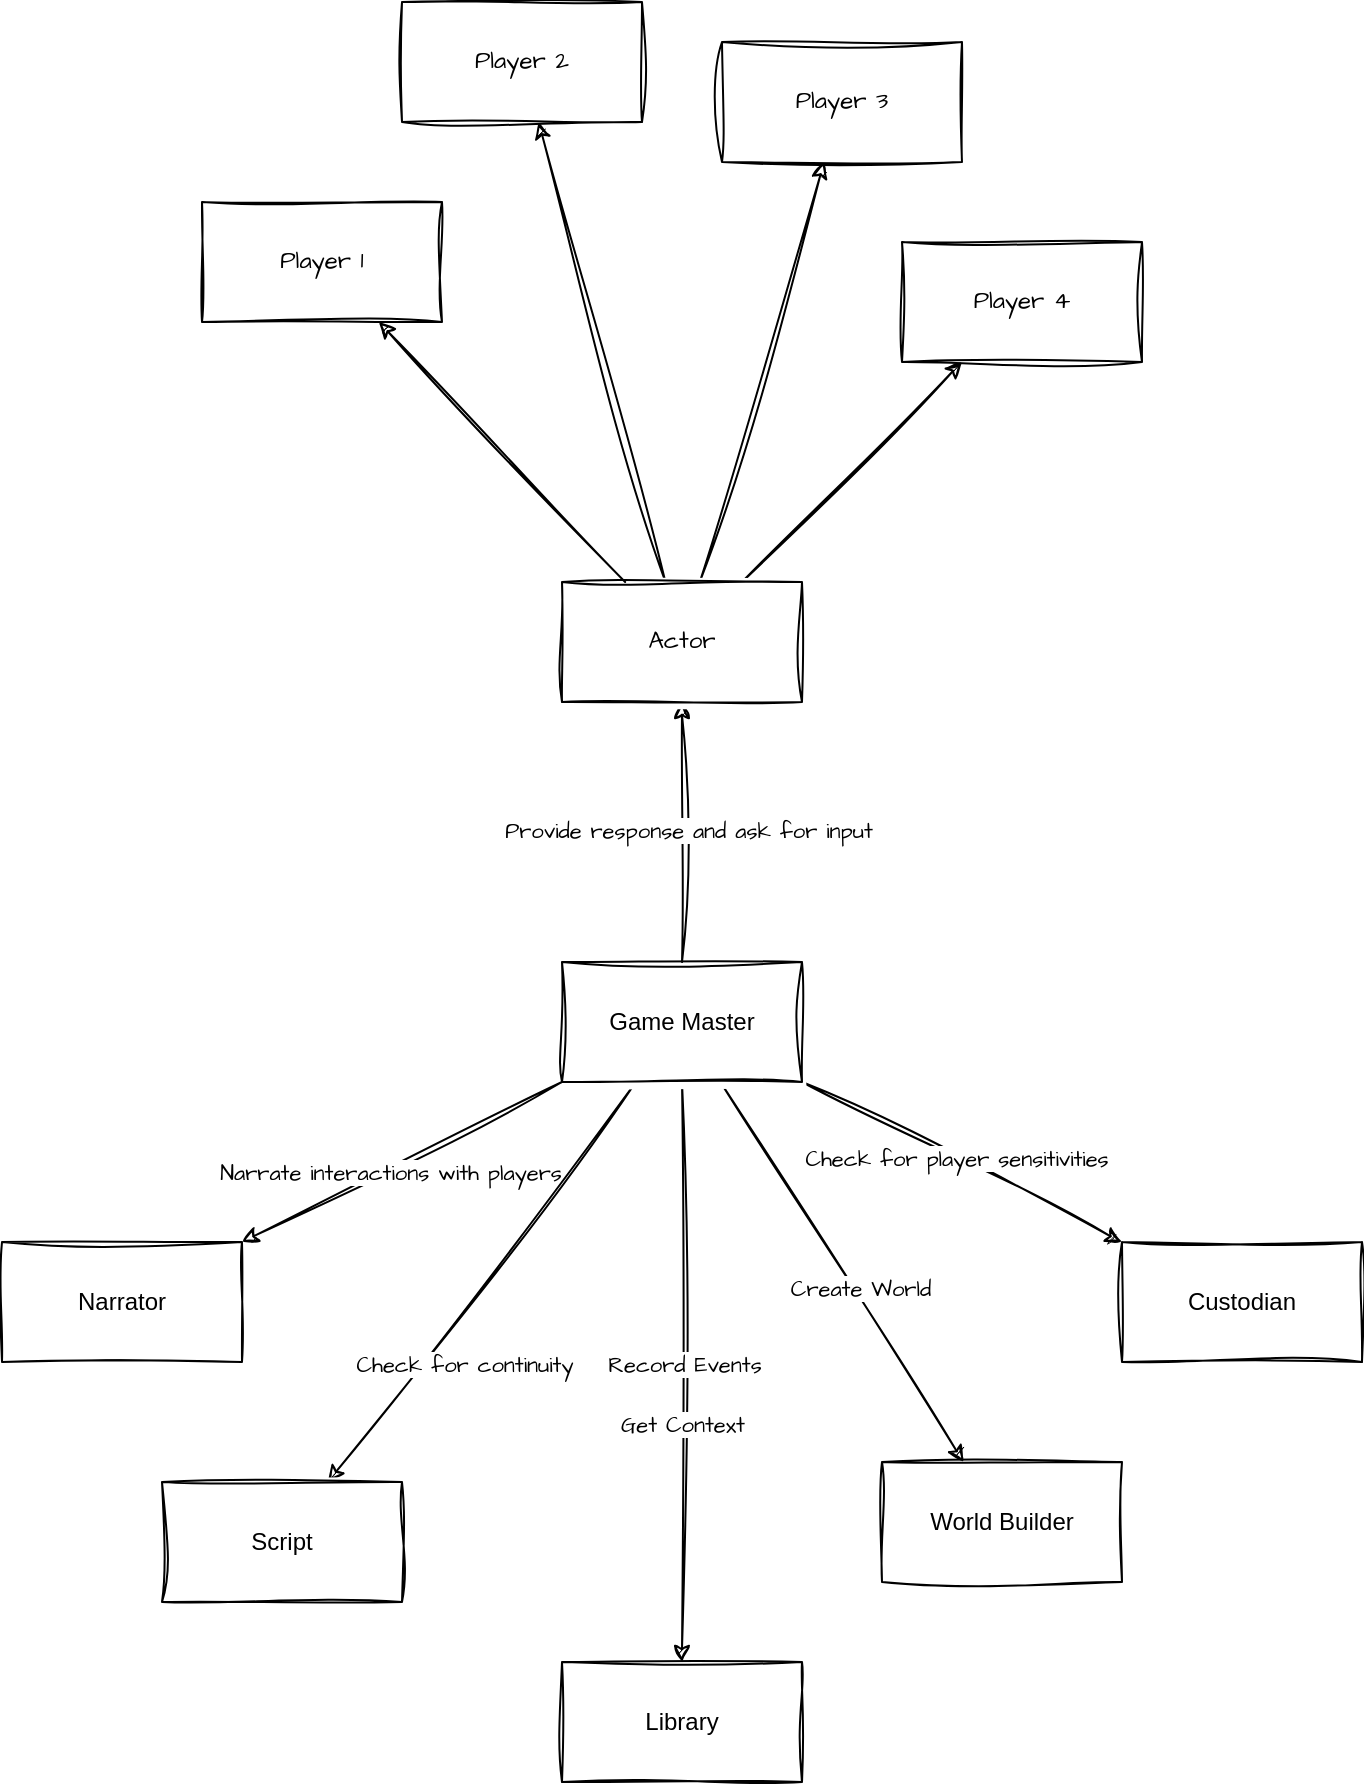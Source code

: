 <mxfile version="24.7.17" pages="2">
  <diagram name="Page-1" id="vkGUOO_iCeUTRKg1JSSw">
    <mxGraphModel dx="1025" dy="793" grid="1" gridSize="10" guides="1" tooltips="1" connect="1" arrows="1" fold="1" page="1" pageScale="1" pageWidth="827" pageHeight="1169" math="0" shadow="0">
      <root>
        <mxCell id="0" />
        <mxCell id="1" parent="0" />
        <mxCell id="CyU6HaFGGGTHJOs7YCi9-3" style="rounded=0;orthogonalLoop=1;jettySize=auto;html=1;startArrow=none;startFill=0;sketch=1;curveFitting=1;jiggle=2;" parent="1" source="CyU6HaFGGGTHJOs7YCi9-1" target="CyU6HaFGGGTHJOs7YCi9-2" edge="1">
          <mxGeometry relative="1" as="geometry" />
        </mxCell>
        <mxCell id="CyU6HaFGGGTHJOs7YCi9-8" value="Narrate interactions with players" style="edgeLabel;html=1;align=center;verticalAlign=middle;resizable=0;points=[];sketch=1;hachureGap=4;jiggle=2;curveFitting=1;fontFamily=Architects Daughter;fontSource=https%3A%2F%2Ffonts.googleapis.com%2Fcss%3Ffamily%3DArchitects%2BDaughter;" parent="CyU6HaFGGGTHJOs7YCi9-3" vertex="1" connectable="0">
          <mxGeometry x="0.085" y="2" relative="1" as="geometry">
            <mxPoint as="offset" />
          </mxGeometry>
        </mxCell>
        <mxCell id="CyU6HaFGGGTHJOs7YCi9-5" style="rounded=0;orthogonalLoop=1;jettySize=auto;html=1;sketch=1;curveFitting=1;jiggle=2;" parent="1" source="CyU6HaFGGGTHJOs7YCi9-1" target="CyU6HaFGGGTHJOs7YCi9-4" edge="1">
          <mxGeometry relative="1" as="geometry" />
        </mxCell>
        <mxCell id="CyU6HaFGGGTHJOs7YCi9-24" value="Check for continuity" style="edgeLabel;html=1;align=center;verticalAlign=middle;resizable=0;points=[];sketch=1;hachureGap=4;jiggle=2;curveFitting=1;fontFamily=Architects Daughter;fontSource=https%3A%2F%2Ffonts.googleapis.com%2Fcss%3Ffamily%3DArchitects%2BDaughter;" parent="CyU6HaFGGGTHJOs7YCi9-5" vertex="1" connectable="0">
          <mxGeometry x="-0.012" y="1" relative="1" as="geometry">
            <mxPoint x="-11" y="41" as="offset" />
          </mxGeometry>
        </mxCell>
        <mxCell id="CyU6HaFGGGTHJOs7YCi9-7" style="rounded=0;sketch=1;hachureGap=4;jiggle=2;curveFitting=1;orthogonalLoop=1;jettySize=auto;html=1;fontFamily=Architects Daughter;fontSource=https%3A%2F%2Ffonts.googleapis.com%2Fcss%3Ffamily%3DArchitects%2BDaughter;" parent="1" source="CyU6HaFGGGTHJOs7YCi9-1" target="CyU6HaFGGGTHJOs7YCi9-6" edge="1">
          <mxGeometry relative="1" as="geometry" />
        </mxCell>
        <mxCell id="CyU6HaFGGGTHJOs7YCi9-23" value="Record Events" style="edgeLabel;html=1;align=center;verticalAlign=middle;resizable=0;points=[];sketch=1;hachureGap=4;jiggle=2;curveFitting=1;fontFamily=Architects Daughter;fontSource=https%3A%2F%2Ffonts.googleapis.com%2Fcss%3Ffamily%3DArchitects%2BDaughter;" parent="CyU6HaFGGGTHJOs7YCi9-7" vertex="1" connectable="0">
          <mxGeometry x="-0.029" y="1" relative="1" as="geometry">
            <mxPoint as="offset" />
          </mxGeometry>
        </mxCell>
        <mxCell id="CyU6HaFGGGTHJOs7YCi9-28" value="Get Context" style="edgeLabel;html=1;align=center;verticalAlign=middle;resizable=0;points=[];sketch=1;hachureGap=4;jiggle=2;curveFitting=1;fontFamily=Architects Daughter;fontSource=https%3A%2F%2Ffonts.googleapis.com%2Fcss%3Ffamily%3DArchitects%2BDaughter;" parent="CyU6HaFGGGTHJOs7YCi9-7" vertex="1" connectable="0">
          <mxGeometry x="0.176" relative="1" as="geometry">
            <mxPoint as="offset" />
          </mxGeometry>
        </mxCell>
        <mxCell id="CyU6HaFGGGTHJOs7YCi9-10" style="rounded=0;sketch=1;hachureGap=4;jiggle=2;curveFitting=1;orthogonalLoop=1;jettySize=auto;html=1;fontFamily=Architects Daughter;fontSource=https%3A%2F%2Ffonts.googleapis.com%2Fcss%3Ffamily%3DArchitects%2BDaughter;" parent="1" source="CyU6HaFGGGTHJOs7YCi9-1" target="CyU6HaFGGGTHJOs7YCi9-9" edge="1">
          <mxGeometry relative="1" as="geometry" />
        </mxCell>
        <mxCell id="CyU6HaFGGGTHJOs7YCi9-25" value="Provide response and ask for input" style="edgeLabel;html=1;align=center;verticalAlign=middle;resizable=0;points=[];sketch=1;hachureGap=4;jiggle=2;curveFitting=1;fontFamily=Architects Daughter;fontSource=https%3A%2F%2Ffonts.googleapis.com%2Fcss%3Ffamily%3DArchitects%2BDaughter;" parent="CyU6HaFGGGTHJOs7YCi9-10" vertex="1" connectable="0">
          <mxGeometry x="0.015" y="-3" relative="1" as="geometry">
            <mxPoint as="offset" />
          </mxGeometry>
        </mxCell>
        <mxCell id="CyU6HaFGGGTHJOs7YCi9-27" style="rounded=0;sketch=1;hachureGap=4;jiggle=2;curveFitting=1;orthogonalLoop=1;jettySize=auto;html=1;fontFamily=Architects Daughter;fontSource=https%3A%2F%2Ffonts.googleapis.com%2Fcss%3Ffamily%3DArchitects%2BDaughter;" parent="1" source="CyU6HaFGGGTHJOs7YCi9-1" target="CyU6HaFGGGTHJOs7YCi9-26" edge="1">
          <mxGeometry relative="1" as="geometry" />
        </mxCell>
        <mxCell id="CyU6HaFGGGTHJOs7YCi9-31" value="Create World" style="edgeLabel;html=1;align=center;verticalAlign=middle;resizable=0;points=[];sketch=1;hachureGap=4;jiggle=2;curveFitting=1;fontFamily=Architects Daughter;fontSource=https%3A%2F%2Ffonts.googleapis.com%2Fcss%3Ffamily%3DArchitects%2BDaughter;" parent="CyU6HaFGGGTHJOs7YCi9-27" vertex="1" connectable="0">
          <mxGeometry x="0.097" y="3" relative="1" as="geometry">
            <mxPoint as="offset" />
          </mxGeometry>
        </mxCell>
        <mxCell id="CyU6HaFGGGTHJOs7YCi9-30" style="rounded=0;sketch=1;hachureGap=4;jiggle=2;curveFitting=1;orthogonalLoop=1;jettySize=auto;html=1;fontFamily=Architects Daughter;fontSource=https%3A%2F%2Ffonts.googleapis.com%2Fcss%3Ffamily%3DArchitects%2BDaughter;" parent="1" source="CyU6HaFGGGTHJOs7YCi9-1" target="CyU6HaFGGGTHJOs7YCi9-29" edge="1">
          <mxGeometry relative="1" as="geometry" />
        </mxCell>
        <mxCell id="CyU6HaFGGGTHJOs7YCi9-32" value="Check for player sensitivities" style="edgeLabel;html=1;align=center;verticalAlign=middle;resizable=0;points=[];sketch=1;hachureGap=4;jiggle=2;curveFitting=1;fontFamily=Architects Daughter;fontSource=https%3A%2F%2Ffonts.googleapis.com%2Fcss%3Ffamily%3DArchitects%2BDaughter;" parent="CyU6HaFGGGTHJOs7YCi9-30" vertex="1" connectable="0">
          <mxGeometry x="-0.046" y="1" relative="1" as="geometry">
            <mxPoint as="offset" />
          </mxGeometry>
        </mxCell>
        <mxCell id="CyU6HaFGGGTHJOs7YCi9-1" value="Game Master" style="rounded=0;whiteSpace=wrap;html=1;sketch=1;curveFitting=1;jiggle=2;" parent="1" vertex="1">
          <mxGeometry x="360" y="540" width="120" height="60" as="geometry" />
        </mxCell>
        <mxCell id="CyU6HaFGGGTHJOs7YCi9-2" value="Narrator" style="rounded=0;whiteSpace=wrap;html=1;sketch=1;curveFitting=1;jiggle=2;" parent="1" vertex="1">
          <mxGeometry x="80" y="680" width="120" height="60" as="geometry" />
        </mxCell>
        <mxCell id="CyU6HaFGGGTHJOs7YCi9-4" value="Script" style="rounded=0;whiteSpace=wrap;html=1;sketch=1;curveFitting=1;jiggle=2;" parent="1" vertex="1">
          <mxGeometry x="160" y="800" width="120" height="60" as="geometry" />
        </mxCell>
        <mxCell id="CyU6HaFGGGTHJOs7YCi9-6" value="Library" style="rounded=0;whiteSpace=wrap;html=1;sketch=1;curveFitting=1;jiggle=2;" parent="1" vertex="1">
          <mxGeometry x="360" y="890" width="120" height="60" as="geometry" />
        </mxCell>
        <mxCell id="CyU6HaFGGGTHJOs7YCi9-20" style="rounded=0;sketch=1;hachureGap=4;jiggle=2;curveFitting=1;orthogonalLoop=1;jettySize=auto;html=1;fontFamily=Architects Daughter;fontSource=https%3A%2F%2Ffonts.googleapis.com%2Fcss%3Ffamily%3DArchitects%2BDaughter;" parent="1" source="CyU6HaFGGGTHJOs7YCi9-9" target="CyU6HaFGGGTHJOs7YCi9-12" edge="1">
          <mxGeometry relative="1" as="geometry" />
        </mxCell>
        <mxCell id="CyU6HaFGGGTHJOs7YCi9-21" style="rounded=0;sketch=1;hachureGap=4;jiggle=2;curveFitting=1;orthogonalLoop=1;jettySize=auto;html=1;fontFamily=Architects Daughter;fontSource=https%3A%2F%2Ffonts.googleapis.com%2Fcss%3Ffamily%3DArchitects%2BDaughter;" parent="1" source="CyU6HaFGGGTHJOs7YCi9-9" target="CyU6HaFGGGTHJOs7YCi9-13" edge="1">
          <mxGeometry relative="1" as="geometry" />
        </mxCell>
        <mxCell id="CyU6HaFGGGTHJOs7YCi9-22" style="rounded=0;sketch=1;hachureGap=4;jiggle=2;curveFitting=1;orthogonalLoop=1;jettySize=auto;html=1;fontFamily=Architects Daughter;fontSource=https%3A%2F%2Ffonts.googleapis.com%2Fcss%3Ffamily%3DArchitects%2BDaughter;" parent="1" source="CyU6HaFGGGTHJOs7YCi9-9" target="CyU6HaFGGGTHJOs7YCi9-14" edge="1">
          <mxGeometry relative="1" as="geometry" />
        </mxCell>
        <mxCell id="CyU6HaFGGGTHJOs7YCi9-9" value="Actor" style="rounded=0;whiteSpace=wrap;html=1;sketch=1;hachureGap=4;jiggle=2;curveFitting=1;fontFamily=Architects Daughter;fontSource=https%3A%2F%2Ffonts.googleapis.com%2Fcss%3Ffamily%3DArchitects%2BDaughter;" parent="1" vertex="1">
          <mxGeometry x="360" y="350" width="120" height="60" as="geometry" />
        </mxCell>
        <mxCell id="CyU6HaFGGGTHJOs7YCi9-11" value="Player 1" style="rounded=0;whiteSpace=wrap;html=1;sketch=1;hachureGap=4;jiggle=2;curveFitting=1;fontFamily=Architects Daughter;fontSource=https%3A%2F%2Ffonts.googleapis.com%2Fcss%3Ffamily%3DArchitects%2BDaughter;" parent="1" vertex="1">
          <mxGeometry x="180" y="160" width="120" height="60" as="geometry" />
        </mxCell>
        <mxCell id="CyU6HaFGGGTHJOs7YCi9-12" value="Player 2" style="rounded=0;whiteSpace=wrap;html=1;sketch=1;hachureGap=4;jiggle=2;curveFitting=1;fontFamily=Architects Daughter;fontSource=https%3A%2F%2Ffonts.googleapis.com%2Fcss%3Ffamily%3DArchitects%2BDaughter;" parent="1" vertex="1">
          <mxGeometry x="280" y="60" width="120" height="60" as="geometry" />
        </mxCell>
        <mxCell id="CyU6HaFGGGTHJOs7YCi9-13" value="Player 3" style="rounded=0;whiteSpace=wrap;html=1;sketch=1;hachureGap=4;jiggle=2;curveFitting=1;fontFamily=Architects Daughter;fontSource=https%3A%2F%2Ffonts.googleapis.com%2Fcss%3Ffamily%3DArchitects%2BDaughter;" parent="1" vertex="1">
          <mxGeometry x="440" y="80" width="120" height="60" as="geometry" />
        </mxCell>
        <mxCell id="CyU6HaFGGGTHJOs7YCi9-14" value="Player 4" style="rounded=0;whiteSpace=wrap;html=1;sketch=1;hachureGap=4;jiggle=2;curveFitting=1;fontFamily=Architects Daughter;fontSource=https%3A%2F%2Ffonts.googleapis.com%2Fcss%3Ffamily%3DArchitects%2BDaughter;" parent="1" vertex="1">
          <mxGeometry x="530" y="180" width="120" height="60" as="geometry" />
        </mxCell>
        <mxCell id="CyU6HaFGGGTHJOs7YCi9-19" style="rounded=0;sketch=1;hachureGap=4;jiggle=2;curveFitting=1;orthogonalLoop=1;jettySize=auto;html=1;fontFamily=Architects Daughter;fontSource=https%3A%2F%2Ffonts.googleapis.com%2Fcss%3Ffamily%3DArchitects%2BDaughter;" parent="1" source="CyU6HaFGGGTHJOs7YCi9-9" target="CyU6HaFGGGTHJOs7YCi9-11" edge="1">
          <mxGeometry relative="1" as="geometry" />
        </mxCell>
        <mxCell id="CyU6HaFGGGTHJOs7YCi9-26" value="World Builder" style="rounded=0;whiteSpace=wrap;html=1;sketch=1;curveFitting=1;jiggle=2;" parent="1" vertex="1">
          <mxGeometry x="520" y="790" width="120" height="60" as="geometry" />
        </mxCell>
        <mxCell id="CyU6HaFGGGTHJOs7YCi9-29" value="Custodian" style="rounded=0;whiteSpace=wrap;html=1;sketch=1;curveFitting=1;jiggle=2;" parent="1" vertex="1">
          <mxGeometry x="640" y="680" width="120" height="60" as="geometry" />
        </mxCell>
      </root>
    </mxGraphModel>
  </diagram>
  <diagram id="sMnXzkCro4yoDBL9pNmc" name="Page-2">
    <mxGraphModel dx="2291" dy="1107" grid="1" gridSize="10" guides="1" tooltips="1" connect="1" arrows="1" fold="1" page="1" pageScale="1" pageWidth="827" pageHeight="1169" math="0" shadow="0">
      <root>
        <mxCell id="0" />
        <mxCell id="1" parent="0" />
        <mxCell id="Gkmzk0hdnhil6o7vyLbp-32" style="edgeStyle=orthogonalEdgeStyle;rounded=0;sketch=1;hachureGap=4;jiggle=2;curveFitting=1;orthogonalLoop=1;jettySize=auto;html=1;entryX=1;entryY=0;entryDx=0;entryDy=0;fontFamily=Architects Daughter;fontSource=https%3A%2F%2Ffonts.googleapis.com%2Fcss%3Ffamily%3DArchitects%2BDaughter;" edge="1" parent="1" source="Gkmzk0hdnhil6o7vyLbp-1" target="Gkmzk0hdnhil6o7vyLbp-17">
          <mxGeometry relative="1" as="geometry" />
        </mxCell>
        <mxCell id="Gkmzk0hdnhil6o7vyLbp-1" value="Game Master" style="rounded=0;whiteSpace=wrap;html=1;sketch=1;hachureGap=4;jiggle=2;curveFitting=1;fontFamily=Architects Daughter;fontSource=https%3A%2F%2Ffonts.googleapis.com%2Fcss%3Ffamily%3DArchitects%2BDaughter;" vertex="1" parent="1">
          <mxGeometry x="350" y="380" width="120" height="60" as="geometry" />
        </mxCell>
        <mxCell id="Gkmzk0hdnhil6o7vyLbp-6" style="edgeStyle=orthogonalEdgeStyle;rounded=0;sketch=1;hachureGap=4;jiggle=2;curveFitting=1;orthogonalLoop=1;jettySize=auto;html=1;entryX=0;entryY=0.5;entryDx=0;entryDy=0;fontFamily=Architects Daughter;fontSource=https%3A%2F%2Ffonts.googleapis.com%2Fcss%3Ffamily%3DArchitects%2BDaughter;" edge="1" parent="1" source="Gkmzk0hdnhil6o7vyLbp-2" target="Gkmzk0hdnhil6o7vyLbp-3">
          <mxGeometry relative="1" as="geometry" />
        </mxCell>
        <mxCell id="Gkmzk0hdnhil6o7vyLbp-7" style="edgeStyle=orthogonalEdgeStyle;rounded=0;sketch=1;hachureGap=4;jiggle=2;curveFitting=1;orthogonalLoop=1;jettySize=auto;html=1;fontFamily=Architects Daughter;fontSource=https%3A%2F%2Ffonts.googleapis.com%2Fcss%3Ffamily%3DArchitects%2BDaughter;" edge="1" parent="1" source="Gkmzk0hdnhil6o7vyLbp-2" target="Gkmzk0hdnhil6o7vyLbp-4">
          <mxGeometry relative="1" as="geometry" />
        </mxCell>
        <mxCell id="Gkmzk0hdnhil6o7vyLbp-8" style="edgeStyle=orthogonalEdgeStyle;rounded=0;sketch=1;hachureGap=4;jiggle=2;curveFitting=1;orthogonalLoop=1;jettySize=auto;html=1;entryX=0;entryY=0.5;entryDx=0;entryDy=0;fontFamily=Architects Daughter;fontSource=https%3A%2F%2Ffonts.googleapis.com%2Fcss%3Ffamily%3DArchitects%2BDaughter;" edge="1" parent="1" source="Gkmzk0hdnhil6o7vyLbp-2" target="Gkmzk0hdnhil6o7vyLbp-5">
          <mxGeometry relative="1" as="geometry" />
        </mxCell>
        <mxCell id="Gkmzk0hdnhil6o7vyLbp-2" value="Choose Campaign Assistant Context" style="rounded=0;whiteSpace=wrap;html=1;sketch=1;hachureGap=4;jiggle=2;curveFitting=1;fontFamily=Architects Daughter;fontSource=https%3A%2F%2Ffonts.googleapis.com%2Fcss%3Ffamily%3DArchitects%2BDaughter;" vertex="1" parent="1">
          <mxGeometry x="430" y="610" width="120" height="60" as="geometry" />
        </mxCell>
        <mxCell id="Gkmzk0hdnhil6o7vyLbp-3" value="Get Campaigns Tool" style="rounded=0;whiteSpace=wrap;html=1;sketch=1;hachureGap=4;jiggle=2;curveFitting=1;fontFamily=Architects Daughter;fontSource=https%3A%2F%2Ffonts.googleapis.com%2Fcss%3Ffamily%3DArchitects%2BDaughter;" vertex="1" parent="1">
          <mxGeometry x="690" y="525" width="120" height="60" as="geometry" />
        </mxCell>
        <mxCell id="Gkmzk0hdnhil6o7vyLbp-4" value="Save Campaign Tool" style="rounded=0;whiteSpace=wrap;html=1;sketch=1;hachureGap=4;jiggle=2;curveFitting=1;fontFamily=Architects Daughter;fontSource=https%3A%2F%2Ffonts.googleapis.com%2Fcss%3Ffamily%3DArchitects%2BDaughter;" vertex="1" parent="1">
          <mxGeometry x="690" y="620" width="120" height="60" as="geometry" />
        </mxCell>
        <mxCell id="Gkmzk0hdnhil6o7vyLbp-5" value="Choose Campaign Tool" style="rounded=0;whiteSpace=wrap;html=1;sketch=1;hachureGap=4;jiggle=2;curveFitting=1;fontFamily=Architects Daughter;fontSource=https%3A%2F%2Ffonts.googleapis.com%2Fcss%3Ffamily%3DArchitects%2BDaughter;" vertex="1" parent="1">
          <mxGeometry x="690" y="720" width="120" height="60" as="geometry" />
        </mxCell>
        <mxCell id="Gkmzk0hdnhil6o7vyLbp-15" style="edgeStyle=orthogonalEdgeStyle;rounded=0;sketch=1;hachureGap=4;jiggle=2;curveFitting=1;orthogonalLoop=1;jettySize=auto;html=1;entryX=1;entryY=0.5;entryDx=0;entryDy=0;fontFamily=Architects Daughter;fontSource=https%3A%2F%2Ffonts.googleapis.com%2Fcss%3Ffamily%3DArchitects%2BDaughter;" edge="1" parent="1" source="Gkmzk0hdnhil6o7vyLbp-9" target="Gkmzk0hdnhil6o7vyLbp-13">
          <mxGeometry relative="1" as="geometry" />
        </mxCell>
        <mxCell id="Gkmzk0hdnhil6o7vyLbp-16" value="create" style="edgeLabel;html=1;align=center;verticalAlign=middle;resizable=0;points=[];sketch=1;hachureGap=4;jiggle=2;curveFitting=1;fontFamily=Architects Daughter;fontSource=https%3A%2F%2Ffonts.googleapis.com%2Fcss%3Ffamily%3DArchitects%2BDaughter;" vertex="1" connectable="0" parent="Gkmzk0hdnhil6o7vyLbp-15">
          <mxGeometry x="0.278" y="-3" relative="1" as="geometry">
            <mxPoint x="44" y="3" as="offset" />
          </mxGeometry>
        </mxCell>
        <mxCell id="Gkmzk0hdnhil6o7vyLbp-21" style="edgeStyle=orthogonalEdgeStyle;rounded=0;sketch=1;hachureGap=4;jiggle=2;curveFitting=1;orthogonalLoop=1;jettySize=auto;html=1;entryX=1;entryY=0.5;entryDx=0;entryDy=0;fontFamily=Architects Daughter;fontSource=https%3A%2F%2Ffonts.googleapis.com%2Fcss%3Ffamily%3DArchitects%2BDaughter;" edge="1" parent="1" source="Gkmzk0hdnhil6o7vyLbp-9" target="Gkmzk0hdnhil6o7vyLbp-14">
          <mxGeometry relative="1" as="geometry">
            <Array as="points">
              <mxPoint x="110" y="1050" />
            </Array>
          </mxGeometry>
        </mxCell>
        <mxCell id="Gkmzk0hdnhil6o7vyLbp-22" value="create" style="edgeLabel;html=1;align=center;verticalAlign=middle;resizable=0;points=[];sketch=1;hachureGap=4;jiggle=2;curveFitting=1;fontFamily=Architects Daughter;fontSource=https%3A%2F%2Ffonts.googleapis.com%2Fcss%3Ffamily%3DArchitects%2BDaughter;" vertex="1" connectable="0" parent="Gkmzk0hdnhil6o7vyLbp-21">
          <mxGeometry x="0.583" relative="1" as="geometry">
            <mxPoint x="24" as="offset" />
          </mxGeometry>
        </mxCell>
        <mxCell id="Gkmzk0hdnhil6o7vyLbp-24" style="edgeStyle=orthogonalEdgeStyle;rounded=0;sketch=1;hachureGap=4;jiggle=2;curveFitting=1;orthogonalLoop=1;jettySize=auto;html=1;entryX=0;entryY=0.5;entryDx=0;entryDy=0;fontFamily=Architects Daughter;fontSource=https%3A%2F%2Ffonts.googleapis.com%2Fcss%3Ffamily%3DArchitects%2BDaughter;" edge="1" parent="1" source="Gkmzk0hdnhil6o7vyLbp-9" target="Gkmzk0hdnhil6o7vyLbp-23">
          <mxGeometry relative="1" as="geometry" />
        </mxCell>
        <mxCell id="Gkmzk0hdnhil6o7vyLbp-25" value="use" style="edgeLabel;html=1;align=center;verticalAlign=middle;resizable=0;points=[];sketch=1;hachureGap=4;jiggle=2;curveFitting=1;fontFamily=Architects Daughter;fontSource=https%3A%2F%2Ffonts.googleapis.com%2Fcss%3Ffamily%3DArchitects%2BDaughter;" vertex="1" connectable="0" parent="Gkmzk0hdnhil6o7vyLbp-24">
          <mxGeometry x="-0.219" relative="1" as="geometry">
            <mxPoint x="51" as="offset" />
          </mxGeometry>
        </mxCell>
        <mxCell id="Gkmzk0hdnhil6o7vyLbp-26" style="edgeStyle=orthogonalEdgeStyle;rounded=0;sketch=1;hachureGap=4;jiggle=2;curveFitting=1;orthogonalLoop=1;jettySize=auto;html=1;fontFamily=Architects Daughter;fontSource=https%3A%2F%2Ffonts.googleapis.com%2Fcss%3Ffamily%3DArchitects%2BDaughter;exitX=0;exitY=0.5;exitDx=0;exitDy=0;entryX=0.75;entryY=1;entryDx=0;entryDy=0;" edge="1" parent="1" target="Gkmzk0hdnhil6o7vyLbp-9">
          <mxGeometry relative="1" as="geometry">
            <mxPoint x="40" y="660" as="sourcePoint" />
            <mxPoint x="260" y="990" as="targetPoint" />
            <Array as="points">
              <mxPoint x="140" y="1040" />
            </Array>
          </mxGeometry>
        </mxCell>
        <mxCell id="Gkmzk0hdnhil6o7vyLbp-27" value="interactions" style="edgeLabel;html=1;align=center;verticalAlign=middle;resizable=0;points=[];sketch=1;hachureGap=4;jiggle=2;curveFitting=1;fontFamily=Architects Daughter;fontSource=https%3A%2F%2Ffonts.googleapis.com%2Fcss%3Ffamily%3DArchitects%2BDaughter;" vertex="1" connectable="0" parent="Gkmzk0hdnhil6o7vyLbp-26">
          <mxGeometry x="0.007" y="4" relative="1" as="geometry">
            <mxPoint as="offset" />
          </mxGeometry>
        </mxCell>
        <mxCell id="Gkmzk0hdnhil6o7vyLbp-9" value="Conversation" style="rounded=0;whiteSpace=wrap;html=1;sketch=1;hachureGap=4;jiggle=2;curveFitting=1;fontFamily=Architects Daughter;fontSource=https%3A%2F%2Ffonts.googleapis.com%2Fcss%3Ffamily%3DArchitects%2BDaughter;" vertex="1" parent="1">
          <mxGeometry x="50" y="880" width="120" height="60" as="geometry" />
        </mxCell>
        <mxCell id="Gkmzk0hdnhil6o7vyLbp-30" style="edgeStyle=orthogonalEdgeStyle;rounded=0;sketch=1;hachureGap=4;jiggle=2;curveFitting=1;orthogonalLoop=1;jettySize=auto;html=1;entryX=0.5;entryY=0;entryDx=0;entryDy=0;fontFamily=Architects Daughter;fontSource=https%3A%2F%2Ffonts.googleapis.com%2Fcss%3Ffamily%3DArchitects%2BDaughter;exitX=0.75;exitY=0;exitDx=0;exitDy=0;" edge="1" parent="1" source="Gkmzk0hdnhil6o7vyLbp-17" target="Gkmzk0hdnhil6o7vyLbp-28">
          <mxGeometry relative="1" as="geometry" />
        </mxCell>
        <mxCell id="Gkmzk0hdnhil6o7vyLbp-31" style="edgeStyle=orthogonalEdgeStyle;rounded=0;sketch=1;hachureGap=4;jiggle=2;curveFitting=1;orthogonalLoop=1;jettySize=auto;html=1;entryX=0.5;entryY=0;entryDx=0;entryDy=0;fontFamily=Architects Daughter;fontSource=https%3A%2F%2Ffonts.googleapis.com%2Fcss%3Ffamily%3DArchitects%2BDaughter;exitX=0.25;exitY=0;exitDx=0;exitDy=0;" edge="1" parent="1" source="Gkmzk0hdnhil6o7vyLbp-17" target="Gkmzk0hdnhil6o7vyLbp-29">
          <mxGeometry relative="1" as="geometry" />
        </mxCell>
        <mxCell id="Gkmzk0hdnhil6o7vyLbp-12" value="Assistant" style="rounded=0;whiteSpace=wrap;html=1;sketch=1;hachureGap=4;jiggle=2;curveFitting=1;fontFamily=Architects Daughter;fontSource=https%3A%2F%2Ffonts.googleapis.com%2Fcss%3Ffamily%3DArchitects%2BDaughter;" vertex="1" parent="1">
          <mxGeometry x="-310" y="740" width="120" height="60" as="geometry" />
        </mxCell>
        <mxCell id="Gkmzk0hdnhil6o7vyLbp-13" value="Thread" style="rounded=0;whiteSpace=wrap;html=1;sketch=1;hachureGap=4;jiggle=2;curveFitting=1;fontFamily=Architects Daughter;fontSource=https%3A%2F%2Ffonts.googleapis.com%2Fcss%3Ffamily%3DArchitects%2BDaughter;" vertex="1" parent="1">
          <mxGeometry x="-310" y="880" width="120" height="60" as="geometry" />
        </mxCell>
        <mxCell id="Gkmzk0hdnhil6o7vyLbp-14" value="Run" style="rounded=0;whiteSpace=wrap;html=1;sketch=1;hachureGap=4;jiggle=2;curveFitting=1;fontFamily=Architects Daughter;fontSource=https%3A%2F%2Ffonts.googleapis.com%2Fcss%3Ffamily%3DArchitects%2BDaughter;" vertex="1" parent="1">
          <mxGeometry x="-310" y="1020" width="120" height="60" as="geometry" />
        </mxCell>
        <mxCell id="Gkmzk0hdnhil6o7vyLbp-18" style="edgeStyle=orthogonalEdgeStyle;rounded=0;sketch=1;hachureGap=4;jiggle=2;curveFitting=1;orthogonalLoop=1;jettySize=auto;html=1;entryX=0;entryY=0.5;entryDx=0;entryDy=0;fontFamily=Architects Daughter;fontSource=https%3A%2F%2Ffonts.googleapis.com%2Fcss%3Ffamily%3DArchitects%2BDaughter;dashed=1;dashPattern=8 8;" edge="1" parent="1" source="Gkmzk0hdnhil6o7vyLbp-17" target="Gkmzk0hdnhil6o7vyLbp-2">
          <mxGeometry relative="1" as="geometry" />
        </mxCell>
        <mxCell id="Gkmzk0hdnhil6o7vyLbp-19" style="edgeStyle=orthogonalEdgeStyle;rounded=0;sketch=1;hachureGap=4;jiggle=2;curveFitting=1;orthogonalLoop=1;jettySize=auto;html=1;entryX=1;entryY=0.5;entryDx=0;entryDy=0;fontFamily=Architects Daughter;fontSource=https%3A%2F%2Ffonts.googleapis.com%2Fcss%3Ffamily%3DArchitects%2BDaughter;" edge="1" parent="1" source="Gkmzk0hdnhil6o7vyLbp-17" target="Gkmzk0hdnhil6o7vyLbp-12">
          <mxGeometry relative="1" as="geometry" />
        </mxCell>
        <mxCell id="Gkmzk0hdnhil6o7vyLbp-20" value="create" style="edgeLabel;html=1;align=center;verticalAlign=middle;resizable=0;points=[];sketch=1;hachureGap=4;jiggle=2;curveFitting=1;fontFamily=Architects Daughter;fontSource=https%3A%2F%2Ffonts.googleapis.com%2Fcss%3Ffamily%3DArchitects%2BDaughter;" vertex="1" connectable="0" parent="Gkmzk0hdnhil6o7vyLbp-19">
          <mxGeometry x="0.173" y="1" relative="1" as="geometry">
            <mxPoint as="offset" />
          </mxGeometry>
        </mxCell>
        <mxCell id="Gkmzk0hdnhil6o7vyLbp-17" value="Assistant" style="rounded=0;whiteSpace=wrap;html=1;sketch=1;hachureGap=4;jiggle=2;curveFitting=1;fontFamily=Architects Daughter;fontSource=https%3A%2F%2Ffonts.googleapis.com%2Fcss%3Ffamily%3DArchitects%2BDaughter;" vertex="1" parent="1">
          <mxGeometry x="50" y="740" width="120" height="60" as="geometry" />
        </mxCell>
        <mxCell id="Gkmzk0hdnhil6o7vyLbp-23" value="Tool" style="rounded=0;whiteSpace=wrap;html=1;sketch=1;hachureGap=4;jiggle=2;curveFitting=1;fontFamily=Architects Daughter;fontSource=https%3A%2F%2Ffonts.googleapis.com%2Fcss%3Ffamily%3DArchitects%2BDaughter;" vertex="1" parent="1">
          <mxGeometry x="680" y="880" width="120" height="60" as="geometry" />
        </mxCell>
        <mxCell id="Gkmzk0hdnhil6o7vyLbp-28" value="Speaker" style="rounded=0;whiteSpace=wrap;html=1;sketch=1;hachureGap=4;jiggle=2;curveFitting=1;fontFamily=Architects Daughter;fontSource=https%3A%2F%2Ffonts.googleapis.com%2Fcss%3Ffamily%3DArchitects%2BDaughter;" vertex="1" parent="1">
          <mxGeometry x="-150" y="390" width="120" height="60" as="geometry" />
        </mxCell>
        <mxCell id="Gkmzk0hdnhil6o7vyLbp-29" value="Listener" style="rounded=0;whiteSpace=wrap;html=1;sketch=1;hachureGap=4;jiggle=2;curveFitting=1;fontFamily=Architects Daughter;fontSource=https%3A%2F%2Ffonts.googleapis.com%2Fcss%3Ffamily%3DArchitects%2BDaughter;" vertex="1" parent="1">
          <mxGeometry x="-320" y="500" width="120" height="60" as="geometry" />
        </mxCell>
      </root>
    </mxGraphModel>
  </diagram>
</mxfile>
